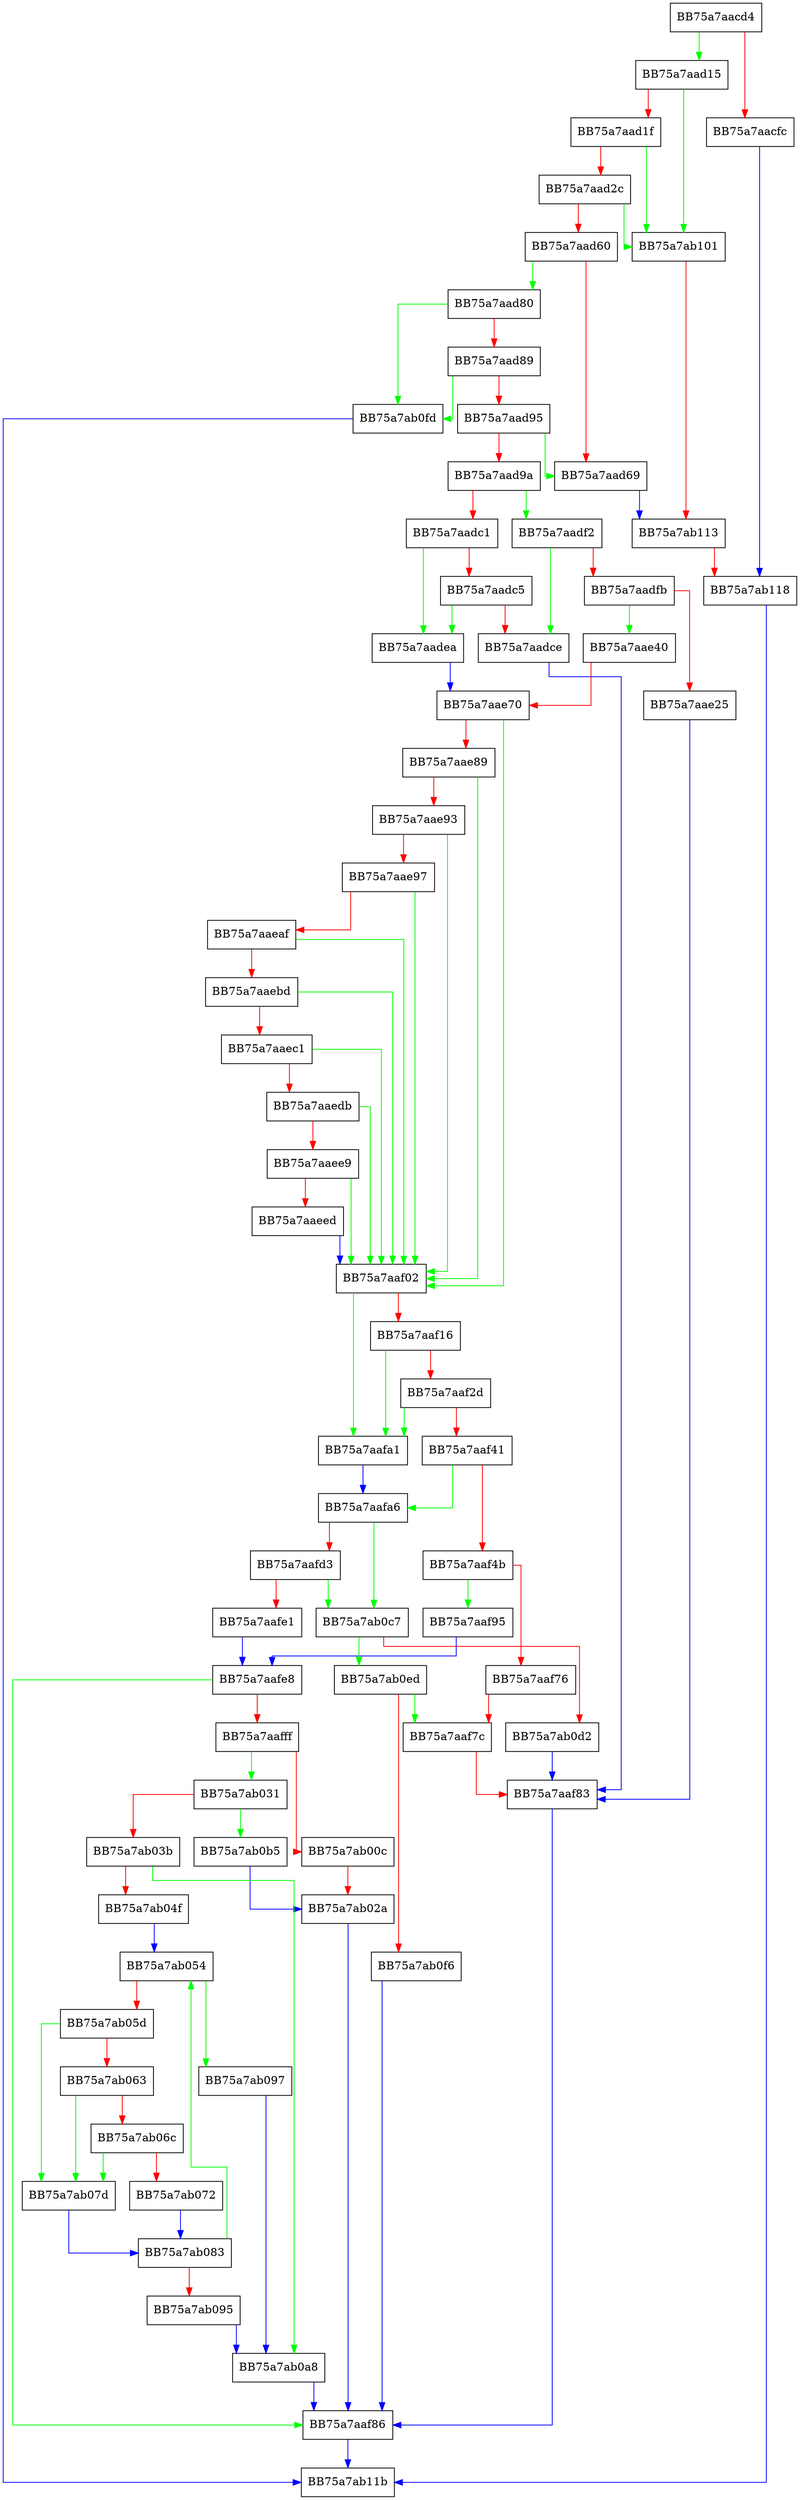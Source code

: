 digraph _read_nolock {
  node [shape="box"];
  graph [splines=ortho];
  BB75a7aacd4 -> BB75a7aad15 [color="green"];
  BB75a7aacd4 -> BB75a7aacfc [color="red"];
  BB75a7aacfc -> BB75a7ab118 [color="blue"];
  BB75a7aad15 -> BB75a7ab101 [color="green"];
  BB75a7aad15 -> BB75a7aad1f [color="red"];
  BB75a7aad1f -> BB75a7ab101 [color="green"];
  BB75a7aad1f -> BB75a7aad2c [color="red"];
  BB75a7aad2c -> BB75a7ab101 [color="green"];
  BB75a7aad2c -> BB75a7aad60 [color="red"];
  BB75a7aad60 -> BB75a7aad80 [color="green"];
  BB75a7aad60 -> BB75a7aad69 [color="red"];
  BB75a7aad69 -> BB75a7ab113 [color="blue"];
  BB75a7aad80 -> BB75a7ab0fd [color="green"];
  BB75a7aad80 -> BB75a7aad89 [color="red"];
  BB75a7aad89 -> BB75a7ab0fd [color="green"];
  BB75a7aad89 -> BB75a7aad95 [color="red"];
  BB75a7aad95 -> BB75a7aad69 [color="green"];
  BB75a7aad95 -> BB75a7aad9a [color="red"];
  BB75a7aad9a -> BB75a7aadf2 [color="green"];
  BB75a7aad9a -> BB75a7aadc1 [color="red"];
  BB75a7aadc1 -> BB75a7aadea [color="green"];
  BB75a7aadc1 -> BB75a7aadc5 [color="red"];
  BB75a7aadc5 -> BB75a7aadea [color="green"];
  BB75a7aadc5 -> BB75a7aadce [color="red"];
  BB75a7aadce -> BB75a7aaf83 [color="blue"];
  BB75a7aadea -> BB75a7aae70 [color="blue"];
  BB75a7aadf2 -> BB75a7aadce [color="green"];
  BB75a7aadf2 -> BB75a7aadfb [color="red"];
  BB75a7aadfb -> BB75a7aae40 [color="green"];
  BB75a7aadfb -> BB75a7aae25 [color="red"];
  BB75a7aae25 -> BB75a7aaf83 [color="blue"];
  BB75a7aae40 -> BB75a7aae70 [color="red"];
  BB75a7aae70 -> BB75a7aaf02 [color="green"];
  BB75a7aae70 -> BB75a7aae89 [color="red"];
  BB75a7aae89 -> BB75a7aaf02 [color="green"];
  BB75a7aae89 -> BB75a7aae93 [color="red"];
  BB75a7aae93 -> BB75a7aaf02 [color="green"];
  BB75a7aae93 -> BB75a7aae97 [color="red"];
  BB75a7aae97 -> BB75a7aaf02 [color="green"];
  BB75a7aae97 -> BB75a7aaeaf [color="red"];
  BB75a7aaeaf -> BB75a7aaf02 [color="green"];
  BB75a7aaeaf -> BB75a7aaebd [color="red"];
  BB75a7aaebd -> BB75a7aaf02 [color="green"];
  BB75a7aaebd -> BB75a7aaec1 [color="red"];
  BB75a7aaec1 -> BB75a7aaf02 [color="green"];
  BB75a7aaec1 -> BB75a7aaedb [color="red"];
  BB75a7aaedb -> BB75a7aaf02 [color="green"];
  BB75a7aaedb -> BB75a7aaee9 [color="red"];
  BB75a7aaee9 -> BB75a7aaf02 [color="green"];
  BB75a7aaee9 -> BB75a7aaeed [color="red"];
  BB75a7aaeed -> BB75a7aaf02 [color="blue"];
  BB75a7aaf02 -> BB75a7aafa1 [color="green"];
  BB75a7aaf02 -> BB75a7aaf16 [color="red"];
  BB75a7aaf16 -> BB75a7aafa1 [color="green"];
  BB75a7aaf16 -> BB75a7aaf2d [color="red"];
  BB75a7aaf2d -> BB75a7aafa1 [color="green"];
  BB75a7aaf2d -> BB75a7aaf41 [color="red"];
  BB75a7aaf41 -> BB75a7aafa6 [color="green"];
  BB75a7aaf41 -> BB75a7aaf4b [color="red"];
  BB75a7aaf4b -> BB75a7aaf95 [color="green"];
  BB75a7aaf4b -> BB75a7aaf76 [color="red"];
  BB75a7aaf76 -> BB75a7aaf7c [color="red"];
  BB75a7aaf7c -> BB75a7aaf83 [color="red"];
  BB75a7aaf83 -> BB75a7aaf86 [color="blue"];
  BB75a7aaf86 -> BB75a7ab11b [color="blue"];
  BB75a7aaf95 -> BB75a7aafe8 [color="blue"];
  BB75a7aafa1 -> BB75a7aafa6 [color="blue"];
  BB75a7aafa6 -> BB75a7ab0c7 [color="green"];
  BB75a7aafa6 -> BB75a7aafd3 [color="red"];
  BB75a7aafd3 -> BB75a7ab0c7 [color="green"];
  BB75a7aafd3 -> BB75a7aafe1 [color="red"];
  BB75a7aafe1 -> BB75a7aafe8 [color="blue"];
  BB75a7aafe8 -> BB75a7aaf86 [color="green"];
  BB75a7aafe8 -> BB75a7aafff [color="red"];
  BB75a7aafff -> BB75a7ab031 [color="green"];
  BB75a7aafff -> BB75a7ab00c [color="red"];
  BB75a7ab00c -> BB75a7ab02a [color="red"];
  BB75a7ab02a -> BB75a7aaf86 [color="blue"];
  BB75a7ab031 -> BB75a7ab0b5 [color="green"];
  BB75a7ab031 -> BB75a7ab03b [color="red"];
  BB75a7ab03b -> BB75a7ab0a8 [color="green"];
  BB75a7ab03b -> BB75a7ab04f [color="red"];
  BB75a7ab04f -> BB75a7ab054 [color="blue"];
  BB75a7ab054 -> BB75a7ab097 [color="green"];
  BB75a7ab054 -> BB75a7ab05d [color="red"];
  BB75a7ab05d -> BB75a7ab07d [color="green"];
  BB75a7ab05d -> BB75a7ab063 [color="red"];
  BB75a7ab063 -> BB75a7ab07d [color="green"];
  BB75a7ab063 -> BB75a7ab06c [color="red"];
  BB75a7ab06c -> BB75a7ab07d [color="green"];
  BB75a7ab06c -> BB75a7ab072 [color="red"];
  BB75a7ab072 -> BB75a7ab083 [color="blue"];
  BB75a7ab07d -> BB75a7ab083 [color="blue"];
  BB75a7ab083 -> BB75a7ab054 [color="green"];
  BB75a7ab083 -> BB75a7ab095 [color="red"];
  BB75a7ab095 -> BB75a7ab0a8 [color="blue"];
  BB75a7ab097 -> BB75a7ab0a8 [color="blue"];
  BB75a7ab0a8 -> BB75a7aaf86 [color="blue"];
  BB75a7ab0b5 -> BB75a7ab02a [color="blue"];
  BB75a7ab0c7 -> BB75a7ab0ed [color="green"];
  BB75a7ab0c7 -> BB75a7ab0d2 [color="red"];
  BB75a7ab0d2 -> BB75a7aaf83 [color="blue"];
  BB75a7ab0ed -> BB75a7aaf7c [color="green"];
  BB75a7ab0ed -> BB75a7ab0f6 [color="red"];
  BB75a7ab0f6 -> BB75a7aaf86 [color="blue"];
  BB75a7ab0fd -> BB75a7ab11b [color="blue"];
  BB75a7ab101 -> BB75a7ab113 [color="red"];
  BB75a7ab113 -> BB75a7ab118 [color="red"];
  BB75a7ab118 -> BB75a7ab11b [color="blue"];
}